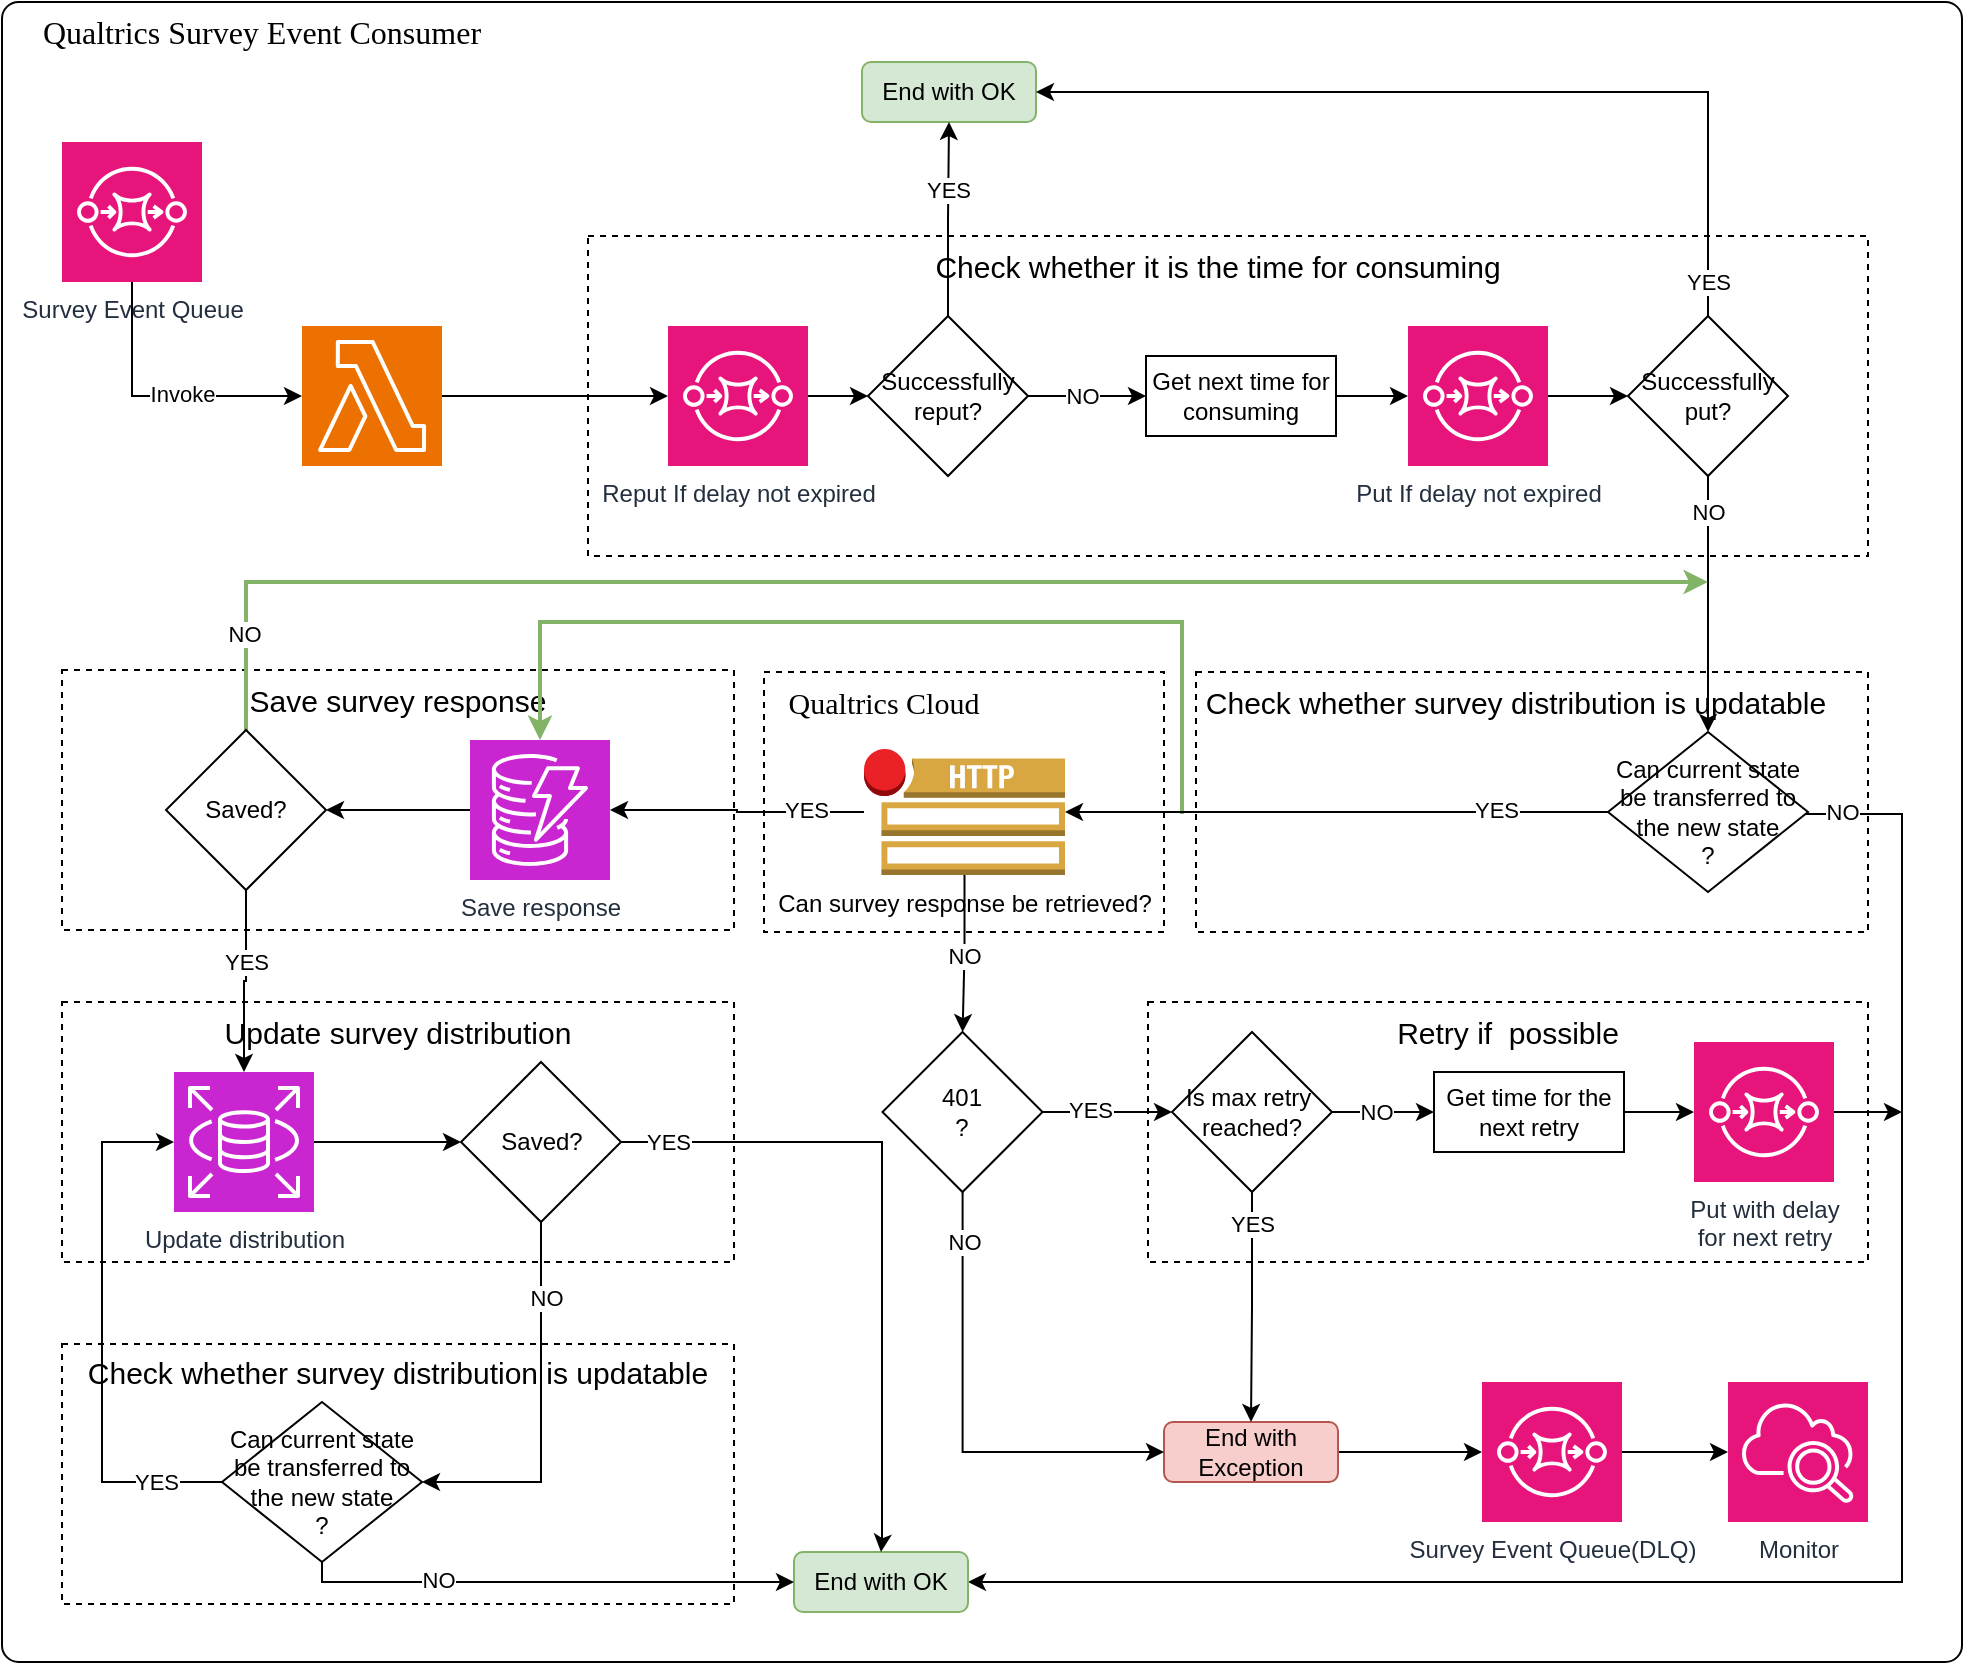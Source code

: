 <mxfile version="23.1.8" type="github">
  <diagram name="Page-1" id="GnvURoskgF6pgVR7ltKW">
    <mxGraphModel dx="954" dy="1809" grid="1" gridSize="10" guides="1" tooltips="1" connect="1" arrows="1" fold="1" page="1" pageScale="1" pageWidth="827" pageHeight="1169" math="0" shadow="0">
      <root>
        <mxCell id="0" />
        <mxCell id="1" parent="0" />
        <mxCell id="kMPxljKF4UXbcINyfZyh-27" value="" style="rounded=1;whiteSpace=wrap;html=1;arcSize=1;" parent="1" vertex="1">
          <mxGeometry x="160" y="-380" width="980" height="830" as="geometry" />
        </mxCell>
        <mxCell id="kMPxljKF4UXbcINyfZyh-29" value="&lt;font style=&quot;font-size: 16px;&quot; face=&quot;Times New Roman&quot;&gt;Qualtrics Survey Event Consumer&lt;/font&gt;" style="text;html=1;strokeColor=none;fillColor=none;align=center;verticalAlign=middle;whiteSpace=wrap;rounded=0;" parent="1" vertex="1">
          <mxGeometry x="178.12" y="-380" width="223.75" height="30" as="geometry" />
        </mxCell>
        <mxCell id="F4uf8b6JVxHDHdUwgC62-24" value="" style="sketch=0;points=[[0,0,0],[0.25,0,0],[0.5,0,0],[0.75,0,0],[1,0,0],[0,1,0],[0.25,1,0],[0.5,1,0],[0.75,1,0],[1,1,0],[0,0.25,0],[0,0.5,0],[0,0.75,0],[1,0.25,0],[1,0.5,0],[1,0.75,0]];outlineConnect=0;fontColor=#232F3E;fillColor=#ED7100;strokeColor=#ffffff;dashed=0;verticalLabelPosition=bottom;verticalAlign=top;align=center;html=1;fontSize=12;fontStyle=0;aspect=fixed;shape=mxgraph.aws4.resourceIcon;resIcon=mxgraph.aws4.lambda;" parent="1" vertex="1">
          <mxGeometry x="310" y="-218" width="70" height="70" as="geometry" />
        </mxCell>
        <mxCell id="_qeqOSQrToJZAmNtFHsq-2" style="edgeStyle=orthogonalEdgeStyle;rounded=0;orthogonalLoop=1;jettySize=auto;html=1;entryX=0;entryY=0.5;entryDx=0;entryDy=0;entryPerimeter=0;" parent="1" source="fp_4tm2POYkT8Q4frhIq-7" target="F4uf8b6JVxHDHdUwgC62-24" edge="1">
          <mxGeometry relative="1" as="geometry">
            <Array as="points">
              <mxPoint x="225" y="-183" />
            </Array>
          </mxGeometry>
        </mxCell>
        <mxCell id="_qeqOSQrToJZAmNtFHsq-3" value="Invoke" style="edgeLabel;html=1;align=center;verticalAlign=middle;resizable=0;points=[];" parent="_qeqOSQrToJZAmNtFHsq-2" vertex="1" connectable="0">
          <mxGeometry x="-0.1" relative="1" as="geometry">
            <mxPoint x="18" y="-1" as="offset" />
          </mxGeometry>
        </mxCell>
        <mxCell id="fp_4tm2POYkT8Q4frhIq-7" value="Survey Event Queue" style="sketch=0;points=[[0,0,0],[0.25,0,0],[0.5,0,0],[0.75,0,0],[1,0,0],[0,1,0],[0.25,1,0],[0.5,1,0],[0.75,1,0],[1,1,0],[0,0.25,0],[0,0.5,0],[0,0.75,0],[1,0.25,0],[1,0.5,0],[1,0.75,0]];outlineConnect=0;fontColor=#232F3E;fillColor=#E7157B;strokeColor=#ffffff;dashed=0;verticalLabelPosition=bottom;verticalAlign=top;align=center;html=1;fontSize=12;fontStyle=0;aspect=fixed;shape=mxgraph.aws4.resourceIcon;resIcon=mxgraph.aws4.sqs;" parent="1" vertex="1">
          <mxGeometry x="189.998" y="-310" width="70" height="70" as="geometry" />
        </mxCell>
        <mxCell id="RAp9Ujy1AAaoNF5MBkV6-22" value="" style="group" parent="1" vertex="1" connectable="0">
          <mxGeometry x="453" y="-263" width="640" height="160" as="geometry" />
        </mxCell>
        <mxCell id="RAp9Ujy1AAaoNF5MBkV6-7" value="" style="rounded=0;whiteSpace=wrap;html=1;dashed=1;" parent="RAp9Ujy1AAaoNF5MBkV6-22" vertex="1">
          <mxGeometry width="640" height="160" as="geometry" />
        </mxCell>
        <mxCell id="RAp9Ujy1AAaoNF5MBkV6-8" value="Check whether it is the&amp;nbsp;time for consuming" style="text;html=1;strokeColor=none;fillColor=none;align=center;verticalAlign=middle;whiteSpace=wrap;rounded=0;fontSize=15;" parent="RAp9Ujy1AAaoNF5MBkV6-22" vertex="1">
          <mxGeometry x="140" width="350" height="30" as="geometry" />
        </mxCell>
        <mxCell id="RAp9Ujy1AAaoNF5MBkV6-9" value="Reput If delay not expired" style="sketch=0;points=[[0,0,0],[0.25,0,0],[0.5,0,0],[0.75,0,0],[1,0,0],[0,1,0],[0.25,1,0],[0.5,1,0],[0.75,1,0],[1,1,0],[0,0.25,0],[0,0.5,0],[0,0.75,0],[1,0.25,0],[1,0.5,0],[1,0.75,0]];outlineConnect=0;fontColor=#232F3E;fillColor=#E7157B;strokeColor=#ffffff;dashed=0;verticalLabelPosition=bottom;verticalAlign=top;align=center;html=1;fontSize=12;fontStyle=0;aspect=fixed;shape=mxgraph.aws4.resourceIcon;resIcon=mxgraph.aws4.sqs;" parent="RAp9Ujy1AAaoNF5MBkV6-22" vertex="1">
          <mxGeometry x="39.998" y="45" width="70" height="70" as="geometry" />
        </mxCell>
        <mxCell id="RAp9Ujy1AAaoNF5MBkV6-10" value="Get next time for consuming" style="rounded=0;whiteSpace=wrap;html=1;" parent="RAp9Ujy1AAaoNF5MBkV6-22" vertex="1">
          <mxGeometry x="279" y="60" width="95" height="40" as="geometry" />
        </mxCell>
        <mxCell id="RAp9Ujy1AAaoNF5MBkV6-11" value="Put If delay not expired" style="sketch=0;points=[[0,0,0],[0.25,0,0],[0.5,0,0],[0.75,0,0],[1,0,0],[0,1,0],[0.25,1,0],[0.5,1,0],[0.75,1,0],[1,1,0],[0,0.25,0],[0,0.5,0],[0,0.75,0],[1,0.25,0],[1,0.5,0],[1,0.75,0]];outlineConnect=0;fontColor=#232F3E;fillColor=#E7157B;strokeColor=#ffffff;dashed=0;verticalLabelPosition=bottom;verticalAlign=top;align=center;html=1;fontSize=12;fontStyle=0;aspect=fixed;shape=mxgraph.aws4.resourceIcon;resIcon=mxgraph.aws4.sqs;" parent="RAp9Ujy1AAaoNF5MBkV6-22" vertex="1">
          <mxGeometry x="409.998" y="45" width="70" height="70" as="geometry" />
        </mxCell>
        <mxCell id="RAp9Ujy1AAaoNF5MBkV6-13" value="" style="edgeStyle=orthogonalEdgeStyle;rounded=0;orthogonalLoop=1;jettySize=auto;html=1;" parent="RAp9Ujy1AAaoNF5MBkV6-22" source="RAp9Ujy1AAaoNF5MBkV6-9" target="RAp9Ujy1AAaoNF5MBkV6-14" edge="1">
          <mxGeometry relative="1" as="geometry">
            <mxPoint x="145" y="130" as="sourcePoint" />
            <mxPoint x="145" y="220" as="targetPoint" />
          </mxGeometry>
        </mxCell>
        <mxCell id="RAp9Ujy1AAaoNF5MBkV6-14" value="Successfully reput?" style="rhombus;whiteSpace=wrap;html=1;" parent="RAp9Ujy1AAaoNF5MBkV6-22" vertex="1">
          <mxGeometry x="140" y="40" width="80" height="80" as="geometry" />
        </mxCell>
        <mxCell id="RAp9Ujy1AAaoNF5MBkV6-15" style="edgeStyle=orthogonalEdgeStyle;rounded=0;orthogonalLoop=1;jettySize=auto;html=1;" parent="RAp9Ujy1AAaoNF5MBkV6-22" source="RAp9Ujy1AAaoNF5MBkV6-14" target="RAp9Ujy1AAaoNF5MBkV6-10" edge="1">
          <mxGeometry relative="1" as="geometry" />
        </mxCell>
        <mxCell id="RAp9Ujy1AAaoNF5MBkV6-16" value="NO" style="edgeLabel;html=1;align=center;verticalAlign=middle;resizable=0;points=[];" parent="RAp9Ujy1AAaoNF5MBkV6-15" vertex="1" connectable="0">
          <mxGeometry x="0.143" y="1" relative="1" as="geometry">
            <mxPoint x="-7" y="1" as="offset" />
          </mxGeometry>
        </mxCell>
        <mxCell id="RAp9Ujy1AAaoNF5MBkV6-19" value="Successfully put?" style="rhombus;whiteSpace=wrap;html=1;" parent="RAp9Ujy1AAaoNF5MBkV6-22" vertex="1">
          <mxGeometry x="520" y="40" width="80" height="80" as="geometry" />
        </mxCell>
        <mxCell id="RAp9Ujy1AAaoNF5MBkV6-20" style="edgeStyle=orthogonalEdgeStyle;rounded=0;orthogonalLoop=1;jettySize=auto;html=1;" parent="RAp9Ujy1AAaoNF5MBkV6-22" source="RAp9Ujy1AAaoNF5MBkV6-11" target="RAp9Ujy1AAaoNF5MBkV6-19" edge="1">
          <mxGeometry relative="1" as="geometry" />
        </mxCell>
        <mxCell id="RAp9Ujy1AAaoNF5MBkV6-21" style="edgeStyle=orthogonalEdgeStyle;rounded=0;orthogonalLoop=1;jettySize=auto;html=1;entryX=0;entryY=0.5;entryDx=0;entryDy=0;entryPerimeter=0;" parent="RAp9Ujy1AAaoNF5MBkV6-22" source="RAp9Ujy1AAaoNF5MBkV6-10" target="RAp9Ujy1AAaoNF5MBkV6-11" edge="1">
          <mxGeometry relative="1" as="geometry" />
        </mxCell>
        <mxCell id="RAp9Ujy1AAaoNF5MBkV6-23" style="edgeStyle=orthogonalEdgeStyle;rounded=0;orthogonalLoop=1;jettySize=auto;html=1;" parent="1" source="F4uf8b6JVxHDHdUwgC62-24" target="RAp9Ujy1AAaoNF5MBkV6-9" edge="1">
          <mxGeometry relative="1" as="geometry" />
        </mxCell>
        <mxCell id="RAp9Ujy1AAaoNF5MBkV6-24" value="End with OK" style="rounded=1;whiteSpace=wrap;html=1;fillColor=#d5e8d4;strokeColor=#82b366;" parent="1" vertex="1">
          <mxGeometry x="590" y="-350" width="87" height="30" as="geometry" />
        </mxCell>
        <mxCell id="RAp9Ujy1AAaoNF5MBkV6-25" style="edgeStyle=orthogonalEdgeStyle;rounded=0;orthogonalLoop=1;jettySize=auto;html=1;entryX=0.5;entryY=1;entryDx=0;entryDy=0;" parent="1" source="RAp9Ujy1AAaoNF5MBkV6-14" target="RAp9Ujy1AAaoNF5MBkV6-24" edge="1">
          <mxGeometry relative="1" as="geometry" />
        </mxCell>
        <mxCell id="RAp9Ujy1AAaoNF5MBkV6-26" value="YES" style="edgeLabel;html=1;align=center;verticalAlign=middle;resizable=0;points=[];" parent="RAp9Ujy1AAaoNF5MBkV6-25" vertex="1" connectable="0">
          <mxGeometry x="0.299" y="1" relative="1" as="geometry">
            <mxPoint as="offset" />
          </mxGeometry>
        </mxCell>
        <mxCell id="RAp9Ujy1AAaoNF5MBkV6-27" style="edgeStyle=orthogonalEdgeStyle;rounded=0;orthogonalLoop=1;jettySize=auto;html=1;entryX=1;entryY=0.5;entryDx=0;entryDy=0;" parent="1" source="RAp9Ujy1AAaoNF5MBkV6-19" target="RAp9Ujy1AAaoNF5MBkV6-24" edge="1">
          <mxGeometry relative="1" as="geometry">
            <Array as="points">
              <mxPoint x="1013" y="-335" />
            </Array>
          </mxGeometry>
        </mxCell>
        <mxCell id="RAp9Ujy1AAaoNF5MBkV6-28" value="YES" style="edgeLabel;html=1;align=center;verticalAlign=middle;resizable=0;points=[];" parent="RAp9Ujy1AAaoNF5MBkV6-27" vertex="1" connectable="0">
          <mxGeometry x="-0.644" y="2" relative="1" as="geometry">
            <mxPoint x="2" y="62" as="offset" />
          </mxGeometry>
        </mxCell>
        <mxCell id="RAp9Ujy1AAaoNF5MBkV6-35" style="edgeStyle=orthogonalEdgeStyle;rounded=0;orthogonalLoop=1;jettySize=auto;html=1;entryX=0.5;entryY=0;entryDx=0;entryDy=0;" parent="1" source="RAp9Ujy1AAaoNF5MBkV6-19" target="RAp9Ujy1AAaoNF5MBkV6-34" edge="1">
          <mxGeometry relative="1" as="geometry" />
        </mxCell>
        <mxCell id="RAp9Ujy1AAaoNF5MBkV6-36" value="NO" style="edgeLabel;html=1;align=center;verticalAlign=middle;resizable=0;points=[];" parent="RAp9Ujy1AAaoNF5MBkV6-35" vertex="1" connectable="0">
          <mxGeometry x="-0.776" y="2" relative="1" as="geometry">
            <mxPoint x="-2" y="3" as="offset" />
          </mxGeometry>
        </mxCell>
        <mxCell id="RAp9Ujy1AAaoNF5MBkV6-38" style="edgeStyle=orthogonalEdgeStyle;rounded=0;orthogonalLoop=1;jettySize=auto;html=1;entryX=1;entryY=0.5;entryDx=0;entryDy=0;" parent="1" source="RAp9Ujy1AAaoNF5MBkV6-34" target="RAp9Ujy1AAaoNF5MBkV6-117" edge="1">
          <mxGeometry relative="1" as="geometry">
            <mxPoint x="1154" y="25" as="targetPoint" />
            <Array as="points">
              <mxPoint x="1110" y="26" />
              <mxPoint x="1110" y="410" />
            </Array>
          </mxGeometry>
        </mxCell>
        <mxCell id="RAp9Ujy1AAaoNF5MBkV6-147" value="NO" style="edgeLabel;html=1;align=center;verticalAlign=middle;resizable=0;points=[];" parent="RAp9Ujy1AAaoNF5MBkV6-38" vertex="1" connectable="0">
          <mxGeometry x="-0.959" y="-1" relative="1" as="geometry">
            <mxPoint x="-1" y="-2" as="offset" />
          </mxGeometry>
        </mxCell>
        <mxCell id="RAp9Ujy1AAaoNF5MBkV6-64" value="" style="group" parent="1" vertex="1" connectable="0">
          <mxGeometry x="190" y="120" width="336" height="130" as="geometry" />
        </mxCell>
        <mxCell id="RAp9Ujy1AAaoNF5MBkV6-56" value="" style="rounded=0;whiteSpace=wrap;html=1;container=0;dashed=1;" parent="RAp9Ujy1AAaoNF5MBkV6-64" vertex="1">
          <mxGeometry width="336" height="130" as="geometry" />
        </mxCell>
        <mxCell id="RAp9Ujy1AAaoNF5MBkV6-57" value="Update survey distribution" style="text;html=1;strokeColor=none;fillColor=none;align=center;verticalAlign=middle;whiteSpace=wrap;rounded=0;fontSize=15;container=0;" parent="RAp9Ujy1AAaoNF5MBkV6-64" vertex="1">
          <mxGeometry x="74.88" width="186" height="30" as="geometry" />
        </mxCell>
        <mxCell id="RAp9Ujy1AAaoNF5MBkV6-58" value="Saved?" style="rhombus;whiteSpace=wrap;html=1;container=0;" parent="RAp9Ujy1AAaoNF5MBkV6-64" vertex="1">
          <mxGeometry x="199.5" y="30" width="80" height="80" as="geometry" />
        </mxCell>
        <mxCell id="RAp9Ujy1AAaoNF5MBkV6-59" style="edgeStyle=orthogonalEdgeStyle;rounded=0;orthogonalLoop=1;jettySize=auto;html=1;entryX=0;entryY=0.5;entryDx=0;entryDy=0;" parent="RAp9Ujy1AAaoNF5MBkV6-64" source="RAp9Ujy1AAaoNF5MBkV6-60" target="RAp9Ujy1AAaoNF5MBkV6-58" edge="1">
          <mxGeometry relative="1" as="geometry" />
        </mxCell>
        <mxCell id="RAp9Ujy1AAaoNF5MBkV6-60" value="Update distribution" style="sketch=0;points=[[0,0,0],[0.25,0,0],[0.5,0,0],[0.75,0,0],[1,0,0],[0,1,0],[0.25,1,0],[0.5,1,0],[0.75,1,0],[1,1,0],[0,0.25,0],[0,0.5,0],[0,0.75,0],[1,0.25,0],[1,0.5,0],[1,0.75,0]];outlineConnect=0;fontColor=#232F3E;fillColor=#C925D1;strokeColor=#ffffff;dashed=0;verticalLabelPosition=bottom;verticalAlign=top;align=center;html=1;fontSize=12;fontStyle=0;aspect=fixed;shape=mxgraph.aws4.resourceIcon;resIcon=mxgraph.aws4.rds;container=0;" parent="RAp9Ujy1AAaoNF5MBkV6-64" vertex="1">
          <mxGeometry x="56" y="35" width="70" height="70" as="geometry" />
        </mxCell>
        <mxCell id="RAp9Ujy1AAaoNF5MBkV6-65" value="" style="group" parent="1" vertex="1" connectable="0">
          <mxGeometry x="190" y="-46" width="336" height="130" as="geometry" />
        </mxCell>
        <mxCell id="RAp9Ujy1AAaoNF5MBkV6-66" value="" style="rounded=0;whiteSpace=wrap;html=1;container=0;dashed=1;" parent="RAp9Ujy1AAaoNF5MBkV6-65" vertex="1">
          <mxGeometry width="336" height="130" as="geometry" />
        </mxCell>
        <mxCell id="RAp9Ujy1AAaoNF5MBkV6-67" value="Save survey response" style="text;html=1;strokeColor=none;fillColor=none;align=center;verticalAlign=middle;whiteSpace=wrap;rounded=0;fontSize=15;container=0;" parent="RAp9Ujy1AAaoNF5MBkV6-65" vertex="1">
          <mxGeometry x="74.88" width="186" height="30" as="geometry" />
        </mxCell>
        <mxCell id="RAp9Ujy1AAaoNF5MBkV6-151" style="edgeStyle=orthogonalEdgeStyle;rounded=0;orthogonalLoop=1;jettySize=auto;html=1;exitX=0.5;exitY=0;exitDx=0;exitDy=0;fillColor=#d5e8d4;strokeColor=#82b366;strokeWidth=2;" parent="RAp9Ujy1AAaoNF5MBkV6-65" source="RAp9Ujy1AAaoNF5MBkV6-68" edge="1">
          <mxGeometry relative="1" as="geometry">
            <mxPoint x="823" y="-44" as="targetPoint" />
            <Array as="points">
              <mxPoint x="92" y="-44" />
            </Array>
          </mxGeometry>
        </mxCell>
        <mxCell id="RAp9Ujy1AAaoNF5MBkV6-152" value="NO" style="edgeLabel;html=1;align=center;verticalAlign=middle;resizable=0;points=[];" parent="RAp9Ujy1AAaoNF5MBkV6-151" vertex="1" connectable="0">
          <mxGeometry x="-0.88" y="3" relative="1" as="geometry">
            <mxPoint x="2" as="offset" />
          </mxGeometry>
        </mxCell>
        <mxCell id="RAp9Ujy1AAaoNF5MBkV6-68" value="Saved?" style="rhombus;whiteSpace=wrap;html=1;container=0;" parent="RAp9Ujy1AAaoNF5MBkV6-65" vertex="1">
          <mxGeometry x="52" y="30" width="80" height="80" as="geometry" />
        </mxCell>
        <mxCell id="RAp9Ujy1AAaoNF5MBkV6-72" style="edgeStyle=orthogonalEdgeStyle;rounded=0;orthogonalLoop=1;jettySize=auto;html=1;" parent="RAp9Ujy1AAaoNF5MBkV6-65" source="RAp9Ujy1AAaoNF5MBkV6-71" target="RAp9Ujy1AAaoNF5MBkV6-68" edge="1">
          <mxGeometry relative="1" as="geometry" />
        </mxCell>
        <mxCell id="RAp9Ujy1AAaoNF5MBkV6-71" value="Save response" style="sketch=0;points=[[0,0,0],[0.25,0,0],[0.5,0,0],[0.75,0,0],[1,0,0],[0,1,0],[0.25,1,0],[0.5,1,0],[0.75,1,0],[1,1,0],[0,0.25,0],[0,0.5,0],[0,0.75,0],[1,0.25,0],[1,0.5,0],[1,0.75,0]];outlineConnect=0;fontColor=#232F3E;fillColor=#C925D1;strokeColor=#ffffff;dashed=0;verticalLabelPosition=bottom;verticalAlign=top;align=center;html=1;fontSize=12;fontStyle=0;aspect=fixed;shape=mxgraph.aws4.resourceIcon;resIcon=mxgraph.aws4.dynamodb;container=0;" parent="RAp9Ujy1AAaoNF5MBkV6-65" vertex="1">
          <mxGeometry x="204" y="35" width="70" height="70" as="geometry" />
        </mxCell>
        <mxCell id="RAp9Ujy1AAaoNF5MBkV6-83" style="edgeStyle=orthogonalEdgeStyle;rounded=0;orthogonalLoop=1;jettySize=auto;html=1;exitX=0.5;exitY=0;exitDx=0;exitDy=0;exitPerimeter=0;strokeWidth=2;fillColor=#d5e8d4;strokeColor=#82b366;startArrow=classic;startFill=1;endArrow=none;endFill=0;" parent="RAp9Ujy1AAaoNF5MBkV6-65" source="RAp9Ujy1AAaoNF5MBkV6-71" edge="1">
          <mxGeometry relative="1" as="geometry">
            <mxPoint x="560" y="70" as="targetPoint" />
            <Array as="points">
              <mxPoint x="239" y="-24" />
              <mxPoint x="560" y="-24" />
              <mxPoint x="560" y="72" />
            </Array>
          </mxGeometry>
        </mxCell>
        <mxCell id="RAp9Ujy1AAaoNF5MBkV6-76" style="edgeStyle=orthogonalEdgeStyle;rounded=0;orthogonalLoop=1;jettySize=auto;html=1;entryX=0.5;entryY=0;entryDx=0;entryDy=0;entryPerimeter=0;" parent="1" source="RAp9Ujy1AAaoNF5MBkV6-68" target="RAp9Ujy1AAaoNF5MBkV6-60" edge="1">
          <mxGeometry relative="1" as="geometry" />
        </mxCell>
        <mxCell id="RAp9Ujy1AAaoNF5MBkV6-79" value="YES" style="edgeLabel;html=1;align=center;verticalAlign=middle;resizable=0;points=[];" parent="RAp9Ujy1AAaoNF5MBkV6-76" vertex="1" connectable="0">
          <mxGeometry x="-0.213" relative="1" as="geometry">
            <mxPoint as="offset" />
          </mxGeometry>
        </mxCell>
        <mxCell id="RAp9Ujy1AAaoNF5MBkV6-100" value="401&lt;br&gt;?" style="rhombus;whiteSpace=wrap;html=1;" parent="1" vertex="1">
          <mxGeometry x="600.25" y="135" width="80" height="80" as="geometry" />
        </mxCell>
        <mxCell id="RAp9Ujy1AAaoNF5MBkV6-138" style="edgeStyle=orthogonalEdgeStyle;rounded=0;orthogonalLoop=1;jettySize=auto;html=1;" parent="1" source="RAp9Ujy1AAaoNF5MBkV6-101" target="RAp9Ujy1AAaoNF5MBkV6-136" edge="1">
          <mxGeometry relative="1" as="geometry" />
        </mxCell>
        <mxCell id="RAp9Ujy1AAaoNF5MBkV6-101" value="End with Exception" style="rounded=1;whiteSpace=wrap;html=1;fillColor=#f8cecc;strokeColor=#b85450;" parent="1" vertex="1">
          <mxGeometry x="741" y="330" width="87" height="30" as="geometry" />
        </mxCell>
        <mxCell id="RAp9Ujy1AAaoNF5MBkV6-116" value="" style="group" parent="1" vertex="1" connectable="0">
          <mxGeometry x="733" y="120" width="360" height="130" as="geometry" />
        </mxCell>
        <mxCell id="RAp9Ujy1AAaoNF5MBkV6-86" value="" style="rounded=0;whiteSpace=wrap;html=1;container=0;dashed=1;" parent="RAp9Ujy1AAaoNF5MBkV6-116" vertex="1">
          <mxGeometry width="360" height="130" as="geometry" />
        </mxCell>
        <mxCell id="RAp9Ujy1AAaoNF5MBkV6-87" value="Retry if&amp;nbsp; possible" style="text;html=1;strokeColor=none;fillColor=none;align=center;verticalAlign=middle;whiteSpace=wrap;rounded=0;fontSize=15;container=0;" parent="RAp9Ujy1AAaoNF5MBkV6-116" vertex="1">
          <mxGeometry x="115" width="130" height="30" as="geometry" />
        </mxCell>
        <mxCell id="RAp9Ujy1AAaoNF5MBkV6-88" value="Is max retry&amp;nbsp; reached?" style="rhombus;whiteSpace=wrap;html=1;container=0;" parent="RAp9Ujy1AAaoNF5MBkV6-116" vertex="1">
          <mxGeometry x="12" y="15" width="80" height="80" as="geometry" />
        </mxCell>
        <mxCell id="RAp9Ujy1AAaoNF5MBkV6-89" value="Get time for the next retry" style="rounded=0;whiteSpace=wrap;html=1;container=0;" parent="RAp9Ujy1AAaoNF5MBkV6-116" vertex="1">
          <mxGeometry x="143" y="35" width="95" height="40" as="geometry" />
        </mxCell>
        <mxCell id="RAp9Ujy1AAaoNF5MBkV6-90" style="edgeStyle=orthogonalEdgeStyle;rounded=0;orthogonalLoop=1;jettySize=auto;html=1;entryX=0;entryY=0.5;entryDx=0;entryDy=0;" parent="RAp9Ujy1AAaoNF5MBkV6-116" source="RAp9Ujy1AAaoNF5MBkV6-88" target="RAp9Ujy1AAaoNF5MBkV6-89" edge="1">
          <mxGeometry relative="1" as="geometry" />
        </mxCell>
        <mxCell id="RAp9Ujy1AAaoNF5MBkV6-112" value="NO" style="edgeLabel;html=1;align=center;verticalAlign=middle;resizable=0;points=[];" parent="RAp9Ujy1AAaoNF5MBkV6-90" vertex="1" connectable="0">
          <mxGeometry x="-0.133" relative="1" as="geometry">
            <mxPoint as="offset" />
          </mxGeometry>
        </mxCell>
        <mxCell id="RAp9Ujy1AAaoNF5MBkV6-144" style="edgeStyle=orthogonalEdgeStyle;rounded=0;orthogonalLoop=1;jettySize=auto;html=1;" parent="RAp9Ujy1AAaoNF5MBkV6-116" source="RAp9Ujy1AAaoNF5MBkV6-92" edge="1">
          <mxGeometry relative="1" as="geometry">
            <mxPoint x="377.0" y="55" as="targetPoint" />
          </mxGeometry>
        </mxCell>
        <mxCell id="RAp9Ujy1AAaoNF5MBkV6-92" value="Put with delay &lt;br&gt;for next retry" style="sketch=0;points=[[0,0,0],[0.25,0,0],[0.5,0,0],[0.75,0,0],[1,0,0],[0,1,0],[0.25,1,0],[0.5,1,0],[0.75,1,0],[1,1,0],[0,0.25,0],[0,0.5,0],[0,0.75,0],[1,0.25,0],[1,0.5,0],[1,0.75,0]];outlineConnect=0;fontColor=#232F3E;fillColor=#E7157B;strokeColor=#ffffff;dashed=0;verticalLabelPosition=bottom;verticalAlign=top;align=center;html=1;fontSize=12;fontStyle=0;aspect=fixed;shape=mxgraph.aws4.resourceIcon;resIcon=mxgraph.aws4.sqs;container=0;" parent="RAp9Ujy1AAaoNF5MBkV6-116" vertex="1">
          <mxGeometry x="272.998" y="20" width="70" height="70" as="geometry" />
        </mxCell>
        <mxCell id="RAp9Ujy1AAaoNF5MBkV6-93" style="edgeStyle=orthogonalEdgeStyle;rounded=0;orthogonalLoop=1;jettySize=auto;html=1;" parent="RAp9Ujy1AAaoNF5MBkV6-116" source="RAp9Ujy1AAaoNF5MBkV6-89" target="RAp9Ujy1AAaoNF5MBkV6-92" edge="1">
          <mxGeometry relative="1" as="geometry" />
        </mxCell>
        <mxCell id="RAp9Ujy1AAaoNF5MBkV6-117" value="End with OK" style="rounded=1;whiteSpace=wrap;html=1;fillColor=#d5e8d4;strokeColor=#82b366;" parent="1" vertex="1">
          <mxGeometry x="556" y="395" width="87" height="30" as="geometry" />
        </mxCell>
        <mxCell id="RAp9Ujy1AAaoNF5MBkV6-124" style="edgeStyle=orthogonalEdgeStyle;rounded=0;orthogonalLoop=1;jettySize=auto;html=1;entryX=1;entryY=0.5;entryDx=0;entryDy=0;" parent="1" source="RAp9Ujy1AAaoNF5MBkV6-58" target="RAp9Ujy1AAaoNF5MBkV6-122" edge="1">
          <mxGeometry relative="1" as="geometry">
            <Array as="points">
              <mxPoint x="430" y="360" />
            </Array>
          </mxGeometry>
        </mxCell>
        <mxCell id="RAp9Ujy1AAaoNF5MBkV6-125" value="NO" style="edgeLabel;html=1;align=center;verticalAlign=middle;resizable=0;points=[];" parent="RAp9Ujy1AAaoNF5MBkV6-124" vertex="1" connectable="0">
          <mxGeometry x="-0.602" y="4" relative="1" as="geometry">
            <mxPoint x="-2" as="offset" />
          </mxGeometry>
        </mxCell>
        <mxCell id="RAp9Ujy1AAaoNF5MBkV6-126" style="edgeStyle=orthogonalEdgeStyle;rounded=0;orthogonalLoop=1;jettySize=auto;html=1;entryX=0.5;entryY=0;entryDx=0;entryDy=0;" parent="1" source="RAp9Ujy1AAaoNF5MBkV6-58" target="RAp9Ujy1AAaoNF5MBkV6-117" edge="1">
          <mxGeometry relative="1" as="geometry">
            <Array as="points">
              <mxPoint x="600" y="190" />
              <mxPoint x="600" y="390" />
            </Array>
          </mxGeometry>
        </mxCell>
        <mxCell id="RAp9Ujy1AAaoNF5MBkV6-127" value="YES" style="edgeLabel;html=1;align=center;verticalAlign=middle;resizable=0;points=[];" parent="RAp9Ujy1AAaoNF5MBkV6-126" vertex="1" connectable="0">
          <mxGeometry x="-0.514" y="-1" relative="1" as="geometry">
            <mxPoint x="-58" y="-1" as="offset" />
          </mxGeometry>
        </mxCell>
        <mxCell id="RAp9Ujy1AAaoNF5MBkV6-128" style="edgeStyle=orthogonalEdgeStyle;rounded=0;orthogonalLoop=1;jettySize=auto;html=1;exitX=0;exitY=0.5;exitDx=0;exitDy=0;entryX=0;entryY=0.5;entryDx=0;entryDy=0;entryPerimeter=0;" parent="1" source="RAp9Ujy1AAaoNF5MBkV6-122" target="RAp9Ujy1AAaoNF5MBkV6-60" edge="1">
          <mxGeometry relative="1" as="geometry">
            <Array as="points">
              <mxPoint x="210" y="360" />
              <mxPoint x="210" y="190" />
            </Array>
          </mxGeometry>
        </mxCell>
        <mxCell id="RAp9Ujy1AAaoNF5MBkV6-129" value="YES" style="edgeLabel;html=1;align=center;verticalAlign=middle;resizable=0;points=[];container=0;" parent="RAp9Ujy1AAaoNF5MBkV6-128" vertex="1" connectable="0">
          <mxGeometry x="-0.835" y="-2" relative="1" as="geometry">
            <mxPoint x="-11" y="2" as="offset" />
          </mxGeometry>
        </mxCell>
        <mxCell id="RAp9Ujy1AAaoNF5MBkV6-130" style="edgeStyle=orthogonalEdgeStyle;rounded=0;orthogonalLoop=1;jettySize=auto;html=1;exitX=0.5;exitY=1;exitDx=0;exitDy=0;entryX=0;entryY=0.5;entryDx=0;entryDy=0;" parent="1" source="RAp9Ujy1AAaoNF5MBkV6-122" target="RAp9Ujy1AAaoNF5MBkV6-117" edge="1">
          <mxGeometry relative="1" as="geometry">
            <Array as="points">
              <mxPoint x="358" y="410" />
              <mxPoint x="550" y="410" />
            </Array>
          </mxGeometry>
        </mxCell>
        <mxCell id="RAp9Ujy1AAaoNF5MBkV6-131" value="NO" style="edgeLabel;html=1;align=center;verticalAlign=middle;resizable=0;points=[];container=0;" parent="RAp9Ujy1AAaoNF5MBkV6-130" vertex="1" connectable="0">
          <mxGeometry x="-0.447" y="-1" relative="1" as="geometry">
            <mxPoint y="-2" as="offset" />
          </mxGeometry>
        </mxCell>
        <mxCell id="RAp9Ujy1AAaoNF5MBkV6-103" style="edgeStyle=orthogonalEdgeStyle;rounded=0;orthogonalLoop=1;jettySize=auto;html=1;entryX=0;entryY=0.5;entryDx=0;entryDy=0;" parent="1" source="RAp9Ujy1AAaoNF5MBkV6-100" target="RAp9Ujy1AAaoNF5MBkV6-101" edge="1">
          <mxGeometry relative="1" as="geometry">
            <Array as="points">
              <mxPoint x="640" y="345" />
            </Array>
          </mxGeometry>
        </mxCell>
        <mxCell id="RAp9Ujy1AAaoNF5MBkV6-104" value="NO" style="edgeLabel;html=1;align=center;verticalAlign=middle;resizable=0;points=[];" parent="RAp9Ujy1AAaoNF5MBkV6-103" vertex="1" connectable="0">
          <mxGeometry x="-0.857" relative="1" as="geometry">
            <mxPoint y="8" as="offset" />
          </mxGeometry>
        </mxCell>
        <mxCell id="RAp9Ujy1AAaoNF5MBkV6-109" style="edgeStyle=orthogonalEdgeStyle;rounded=0;orthogonalLoop=1;jettySize=auto;html=1;entryX=0;entryY=0.5;entryDx=0;entryDy=0;" parent="1" source="RAp9Ujy1AAaoNF5MBkV6-100" target="RAp9Ujy1AAaoNF5MBkV6-88" edge="1">
          <mxGeometry relative="1" as="geometry" />
        </mxCell>
        <mxCell id="RAp9Ujy1AAaoNF5MBkV6-111" value="YES" style="edgeLabel;html=1;align=center;verticalAlign=middle;resizable=0;points=[];" parent="RAp9Ujy1AAaoNF5MBkV6-109" vertex="1" connectable="0">
          <mxGeometry x="-0.372" y="4" relative="1" as="geometry">
            <mxPoint x="3" y="3" as="offset" />
          </mxGeometry>
        </mxCell>
        <mxCell id="RAp9Ujy1AAaoNF5MBkV6-136" value="Survey Event Queue(DLQ)" style="sketch=0;points=[[0,0,0],[0.25,0,0],[0.5,0,0],[0.75,0,0],[1,0,0],[0,1,0],[0.25,1,0],[0.5,1,0],[0.75,1,0],[1,1,0],[0,0.25,0],[0,0.5,0],[0,0.75,0],[1,0.25,0],[1,0.5,0],[1,0.75,0]];outlineConnect=0;fontColor=#232F3E;fillColor=#E7157B;strokeColor=#ffffff;dashed=0;verticalLabelPosition=bottom;verticalAlign=top;align=center;html=1;fontSize=12;fontStyle=0;aspect=fixed;shape=mxgraph.aws4.resourceIcon;resIcon=mxgraph.aws4.sqs;" parent="1" vertex="1">
          <mxGeometry x="899.998" y="310" width="70" height="70" as="geometry" />
        </mxCell>
        <mxCell id="RAp9Ujy1AAaoNF5MBkV6-137" value="Monitor" style="sketch=0;points=[[0,0,0],[0.25,0,0],[0.5,0,0],[0.75,0,0],[1,0,0],[0,1,0],[0.25,1,0],[0.5,1,0],[0.75,1,0],[1,1,0],[0,0.25,0],[0,0.5,0],[0,0.75,0],[1,0.25,0],[1,0.5,0],[1,0.75,0]];points=[[0,0,0],[0.25,0,0],[0.5,0,0],[0.75,0,0],[1,0,0],[0,1,0],[0.25,1,0],[0.5,1,0],[0.75,1,0],[1,1,0],[0,0.25,0],[0,0.5,0],[0,0.75,0],[1,0.25,0],[1,0.5,0],[1,0.75,0]];outlineConnect=0;fontColor=#232F3E;fillColor=#E7157B;strokeColor=#ffffff;dashed=0;verticalLabelPosition=bottom;verticalAlign=top;align=center;html=1;fontSize=12;fontStyle=0;aspect=fixed;shape=mxgraph.aws4.resourceIcon;resIcon=mxgraph.aws4.cloudwatch_2;" parent="1" vertex="1">
          <mxGeometry x="1023" y="310" width="70" height="70" as="geometry" />
        </mxCell>
        <mxCell id="RAp9Ujy1AAaoNF5MBkV6-141" style="edgeStyle=orthogonalEdgeStyle;rounded=0;orthogonalLoop=1;jettySize=auto;html=1;entryX=0;entryY=0.5;entryDx=0;entryDy=0;entryPerimeter=0;" parent="1" source="RAp9Ujy1AAaoNF5MBkV6-136" target="RAp9Ujy1AAaoNF5MBkV6-137" edge="1">
          <mxGeometry relative="1" as="geometry" />
        </mxCell>
        <mxCell id="RAp9Ujy1AAaoNF5MBkV6-142" style="edgeStyle=orthogonalEdgeStyle;rounded=0;orthogonalLoop=1;jettySize=auto;html=1;entryX=0.5;entryY=0;entryDx=0;entryDy=0;" parent="1" source="RAp9Ujy1AAaoNF5MBkV6-88" target="RAp9Ujy1AAaoNF5MBkV6-101" edge="1">
          <mxGeometry relative="1" as="geometry" />
        </mxCell>
        <mxCell id="RAp9Ujy1AAaoNF5MBkV6-143" value="YES" style="edgeLabel;html=1;align=center;verticalAlign=middle;resizable=0;points=[];" parent="RAp9Ujy1AAaoNF5MBkV6-142" vertex="1" connectable="0">
          <mxGeometry x="0.042" relative="1" as="geometry">
            <mxPoint y="-44" as="offset" />
          </mxGeometry>
        </mxCell>
        <mxCell id="RAp9Ujy1AAaoNF5MBkV6-145" value="" style="group" parent="1" vertex="1" connectable="0">
          <mxGeometry x="190" y="290" width="336" height="131" as="geometry" />
        </mxCell>
        <mxCell id="RAp9Ujy1AAaoNF5MBkV6-119" value="" style="group;dashed=1;strokeColor=default;container=0;" parent="RAp9Ujy1AAaoNF5MBkV6-145" vertex="1" connectable="0">
          <mxGeometry y="1" width="336" height="130" as="geometry" />
        </mxCell>
        <mxCell id="RAp9Ujy1AAaoNF5MBkV6-120" value="Check whether survey distribution is updatable" style="text;html=1;strokeColor=none;fillColor=none;align=center;verticalAlign=middle;whiteSpace=wrap;rounded=0;fontSize=15;fontColor=#000000;container=0;" parent="RAp9Ujy1AAaoNF5MBkV6-145" vertex="1">
          <mxGeometry x="10" width="316" height="30" as="geometry" />
        </mxCell>
        <mxCell id="RAp9Ujy1AAaoNF5MBkV6-122" value="Can current state be transferred to the new state&lt;br&gt;?" style="rhombus;whiteSpace=wrap;html=1;container=0;" parent="RAp9Ujy1AAaoNF5MBkV6-145" vertex="1">
          <mxGeometry x="80" y="30" width="100" height="80" as="geometry" />
        </mxCell>
        <mxCell id="RAp9Ujy1AAaoNF5MBkV6-149" value="" style="group" parent="1" vertex="1" connectable="0">
          <mxGeometry x="757" y="-45" width="336" height="130" as="geometry" />
        </mxCell>
        <mxCell id="RAp9Ujy1AAaoNF5MBkV6-31" value="" style="group;dashed=1;strokeColor=default;container=0;" parent="RAp9Ujy1AAaoNF5MBkV6-149" vertex="1" connectable="0">
          <mxGeometry width="336" height="130" as="geometry" />
        </mxCell>
        <mxCell id="RAp9Ujy1AAaoNF5MBkV6-33" value="Check whether survey distribution is updatable" style="text;html=1;strokeColor=none;fillColor=none;align=center;verticalAlign=middle;whiteSpace=wrap;rounded=0;fontSize=15;fontColor=#000000;" parent="RAp9Ujy1AAaoNF5MBkV6-149" vertex="1">
          <mxGeometry width="320" height="30" as="geometry" />
        </mxCell>
        <mxCell id="RAp9Ujy1AAaoNF5MBkV6-34" value="Can current state be transferred to the new state&lt;br&gt;?" style="rhombus;whiteSpace=wrap;html=1;" parent="RAp9Ujy1AAaoNF5MBkV6-149" vertex="1">
          <mxGeometry x="206" y="30" width="100" height="80" as="geometry" />
        </mxCell>
        <mxCell id="RAp9Ujy1AAaoNF5MBkV6-156" value="" style="group" parent="1" vertex="1" connectable="0">
          <mxGeometry x="541" y="-45" width="200" height="130" as="geometry" />
        </mxCell>
        <mxCell id="RAp9Ujy1AAaoNF5MBkV6-154" value="" style="rounded=0;whiteSpace=wrap;html=1;dashed=1;" parent="RAp9Ujy1AAaoNF5MBkV6-156" vertex="1">
          <mxGeometry width="200" height="130" as="geometry" />
        </mxCell>
        <mxCell id="RAp9Ujy1AAaoNF5MBkV6-40" value="Can survey response be retrieved?" style="outlineConnect=0;dashed=0;verticalLabelPosition=bottom;verticalAlign=top;align=center;html=1;shape=mxgraph.aws3.http_notification;fillColor=#D9A741;gradientColor=none;" parent="RAp9Ujy1AAaoNF5MBkV6-156" vertex="1">
          <mxGeometry x="50" y="38.5" width="100.5" height="63" as="geometry" />
        </mxCell>
        <mxCell id="RAp9Ujy1AAaoNF5MBkV6-155" value="&lt;font style=&quot;font-size: 15px;&quot;&gt;Qualtrics Cloud&lt;/font&gt;" style="text;html=1;strokeColor=none;fillColor=none;align=center;verticalAlign=middle;whiteSpace=wrap;rounded=0;fontFamily=Times New Roman;" parent="RAp9Ujy1AAaoNF5MBkV6-156" vertex="1">
          <mxGeometry width="120" height="30" as="geometry" />
        </mxCell>
        <mxCell id="RAp9Ujy1AAaoNF5MBkV6-41" style="edgeStyle=orthogonalEdgeStyle;rounded=0;orthogonalLoop=1;jettySize=auto;html=1;" parent="1" source="RAp9Ujy1AAaoNF5MBkV6-34" target="RAp9Ujy1AAaoNF5MBkV6-40" edge="1">
          <mxGeometry relative="1" as="geometry" />
        </mxCell>
        <mxCell id="RAp9Ujy1AAaoNF5MBkV6-42" value="YES" style="edgeLabel;html=1;align=center;verticalAlign=middle;resizable=0;points=[];" parent="RAp9Ujy1AAaoNF5MBkV6-41" vertex="1" connectable="0">
          <mxGeometry x="-0.382" y="1" relative="1" as="geometry">
            <mxPoint x="28" y="-2" as="offset" />
          </mxGeometry>
        </mxCell>
        <mxCell id="RAp9Ujy1AAaoNF5MBkV6-74" style="edgeStyle=orthogonalEdgeStyle;rounded=0;orthogonalLoop=1;jettySize=auto;html=1;entryX=1;entryY=0.5;entryDx=0;entryDy=0;entryPerimeter=0;" parent="1" source="RAp9Ujy1AAaoNF5MBkV6-40" target="RAp9Ujy1AAaoNF5MBkV6-71" edge="1">
          <mxGeometry relative="1" as="geometry" />
        </mxCell>
        <mxCell id="RAp9Ujy1AAaoNF5MBkV6-84" value="YES" style="edgeLabel;html=1;align=center;verticalAlign=middle;resizable=0;points=[];" parent="RAp9Ujy1AAaoNF5MBkV6-74" vertex="1" connectable="0">
          <mxGeometry x="-0.318" y="3" relative="1" as="geometry">
            <mxPoint x="14" y="-4" as="offset" />
          </mxGeometry>
        </mxCell>
        <mxCell id="RAp9Ujy1AAaoNF5MBkV6-102" style="edgeStyle=orthogonalEdgeStyle;rounded=0;orthogonalLoop=1;jettySize=auto;html=1;" parent="1" source="RAp9Ujy1AAaoNF5MBkV6-40" target="RAp9Ujy1AAaoNF5MBkV6-100" edge="1">
          <mxGeometry relative="1" as="geometry" />
        </mxCell>
        <mxCell id="RAp9Ujy1AAaoNF5MBkV6-105" value="NO" style="edgeLabel;html=1;align=center;verticalAlign=middle;resizable=0;points=[];" parent="RAp9Ujy1AAaoNF5MBkV6-102" vertex="1" connectable="0">
          <mxGeometry x="-0.145" y="-1" relative="1" as="geometry">
            <mxPoint y="6" as="offset" />
          </mxGeometry>
        </mxCell>
      </root>
    </mxGraphModel>
  </diagram>
</mxfile>
